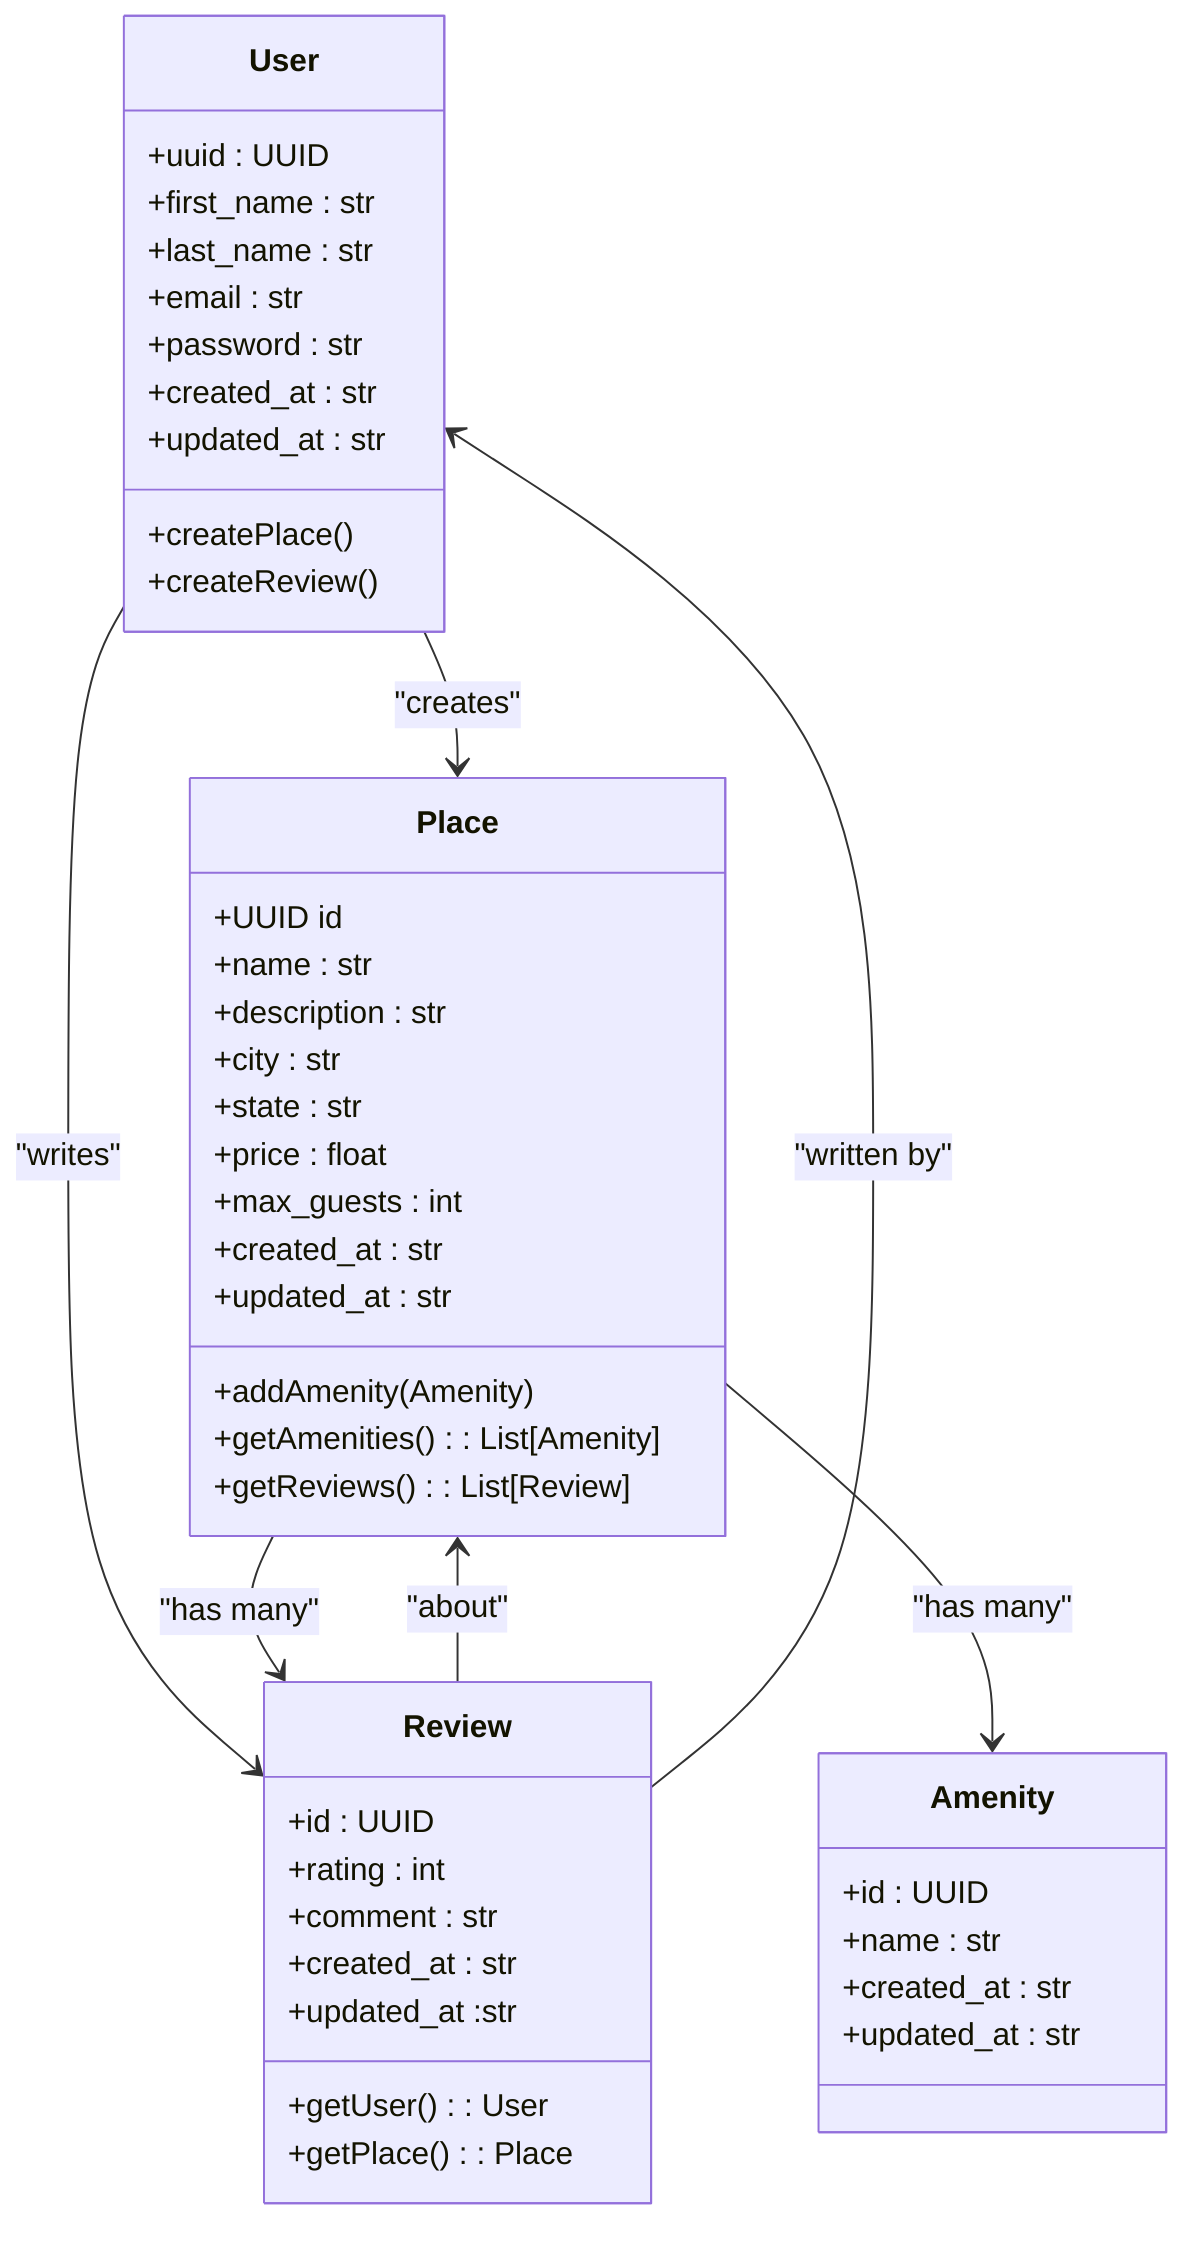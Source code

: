 classDiagram
%% User Class
class User {
    +uuid : UUID
    +first_name : str
    +last_name : str
    +email : str
    +password : str
    +created_at : str
    +updated_at : str
    +createPlace()
    +createReview()
}

%% Place Class
class Place {
    +UUID id
    +name : str
    +description : str
    +city : str
    +state : str
    +price : float
    +max_guests : int
    +created_at : str
    +updated_at : str
    +addAmenity(Amenity)
    +getAmenities() : List[Amenity]
    +getReviews() : List[Review]
}

%% Review Class
class Review {
    +id : UUID
    +rating : int
    +comment : str
    +created_at : str
    +updated_at :str
    +getUser() : User
    +getPlace() : Place
}

%% Amenity Class
class Amenity {
    +id : UUID
    +name : str
    +created_at : str
    +updated_at : str
}

%% Relationships
User --> Place : "creates"
User --> Review : "writes"
Place --> Review : "has many"
Place --> Amenity : "has many"
Review --> Place : "about"
Review --> User : "written by"